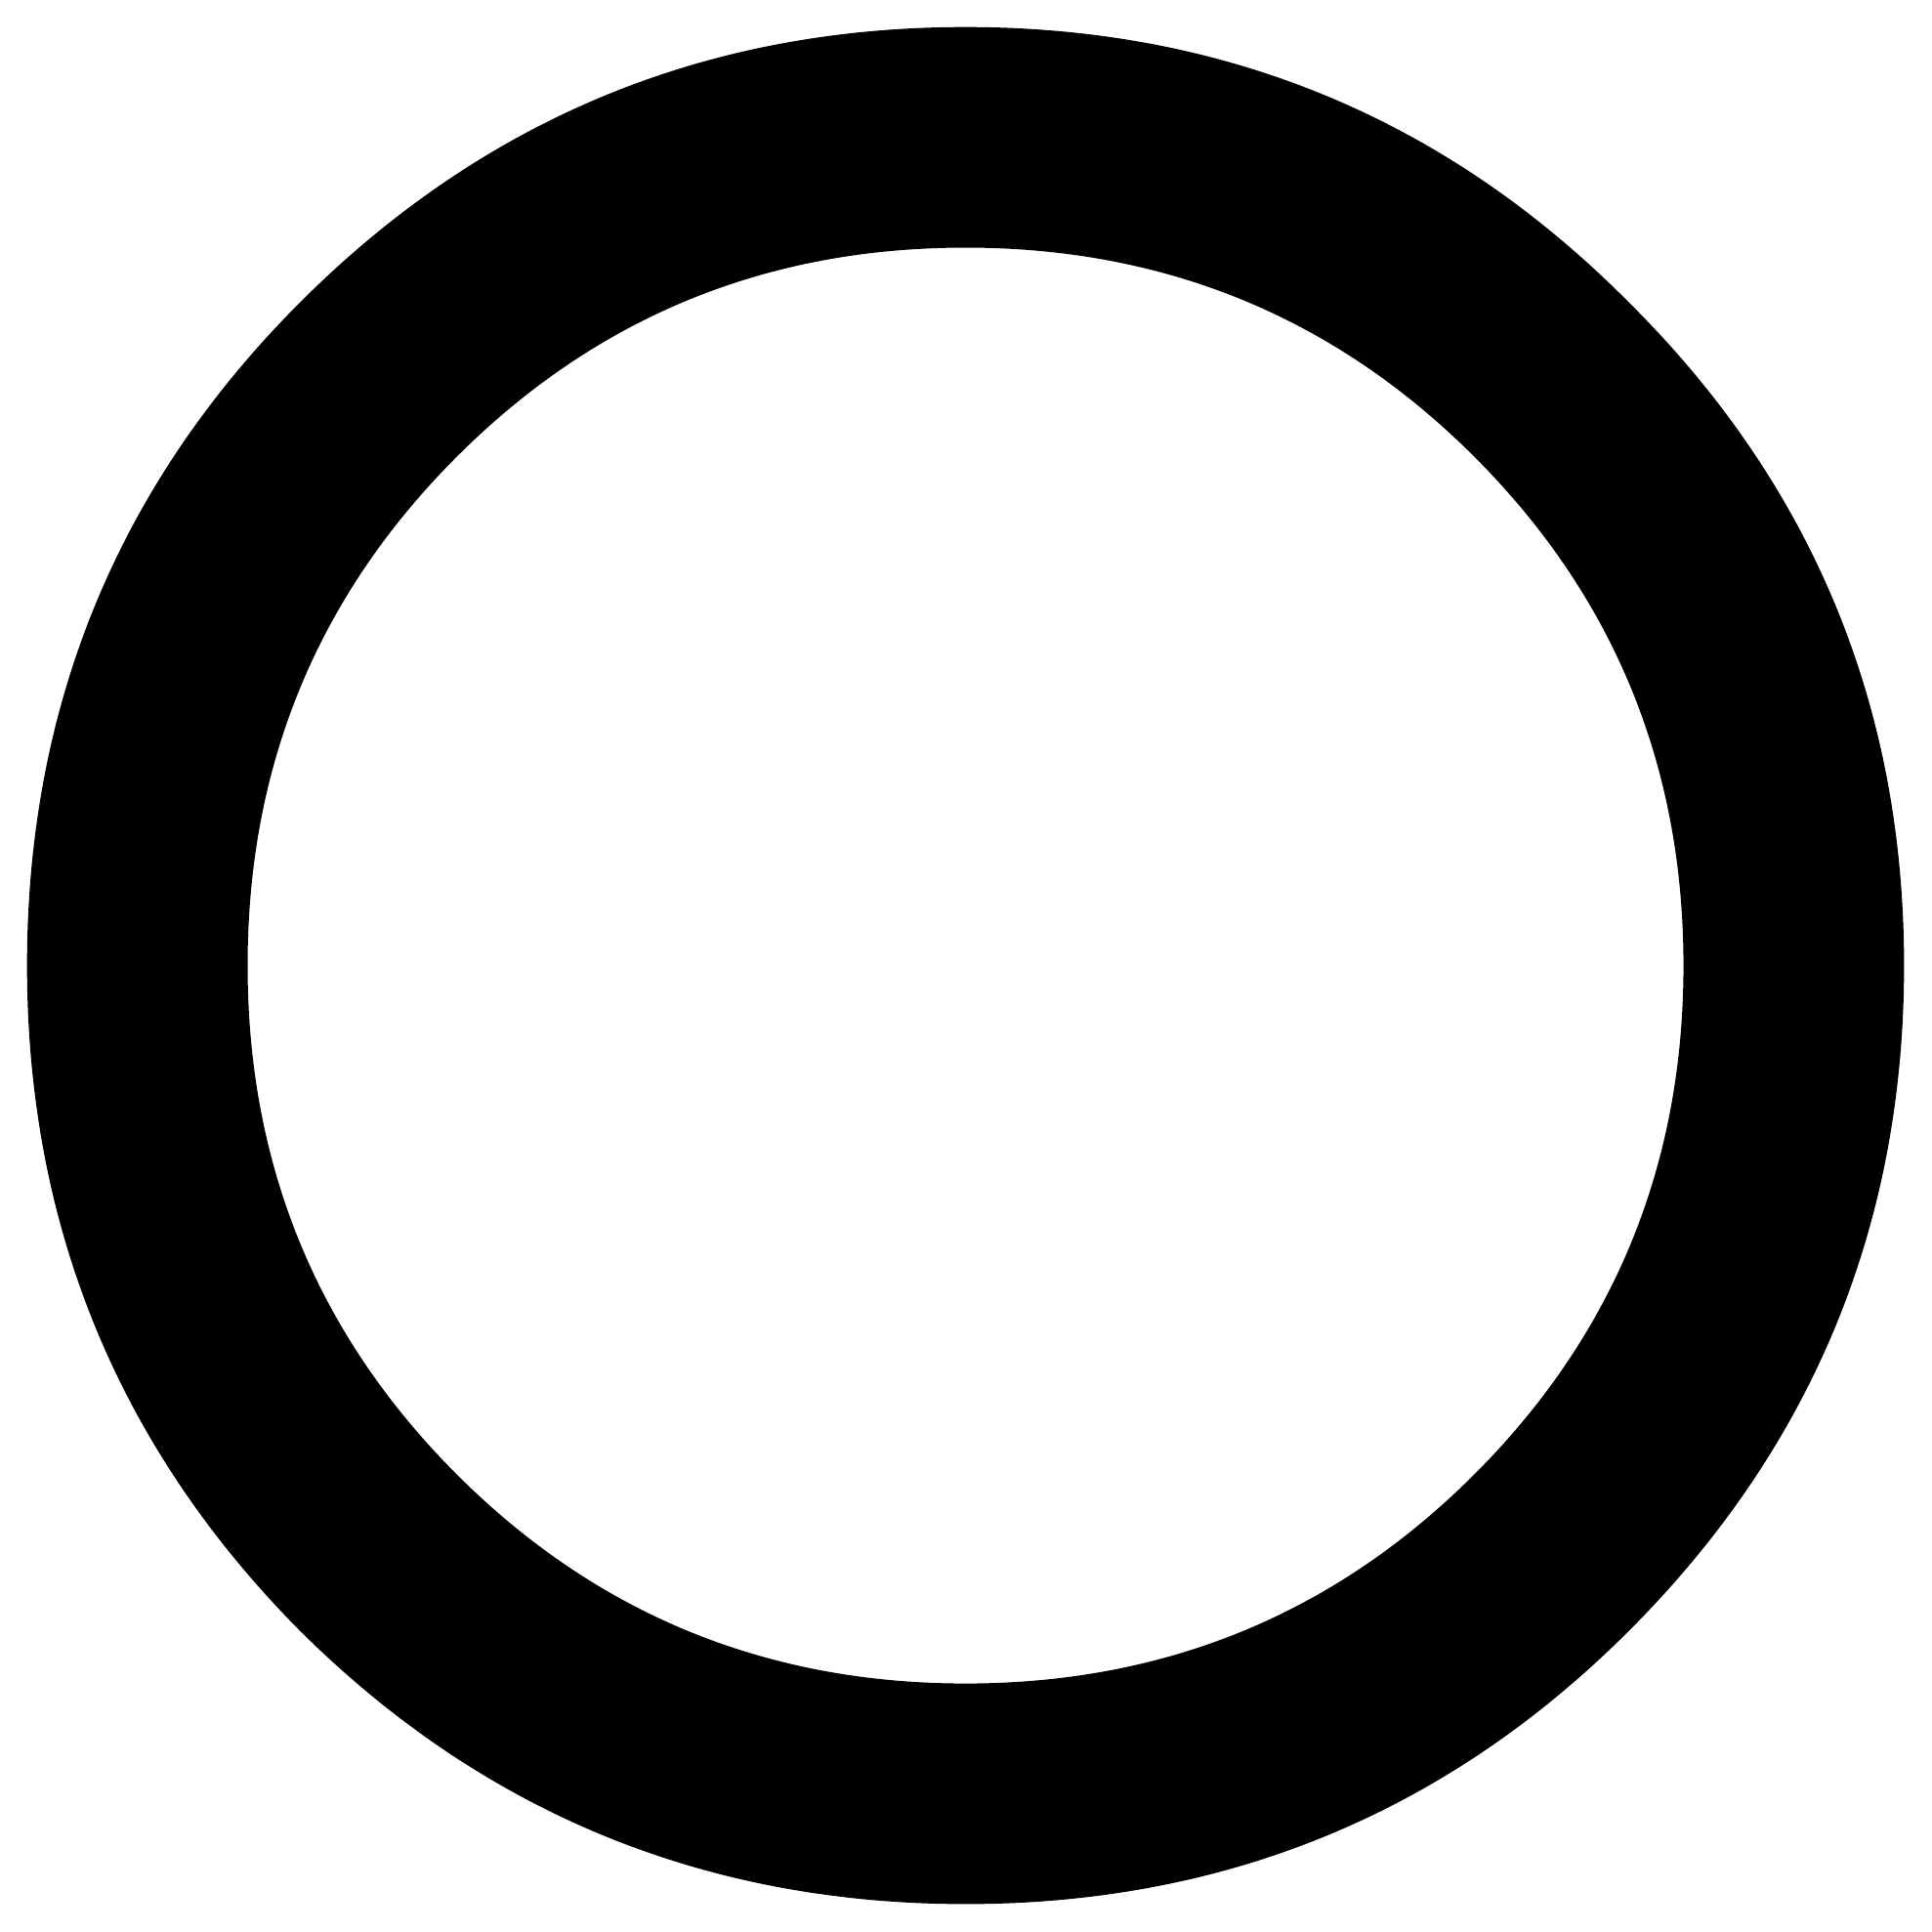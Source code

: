 


\begin{tikzpicture}[y=0.80pt, x=0.80pt, yscale=-1.0, xscale=1.0, inner sep=0pt, outer sep=0pt]
\begin{scope}[shift={(100.0,1706.0)},nonzero rule]
  \path[draw=.,fill=.,line width=1.600pt] (906.0,-582.0) .. controls
    (906.0,-462.0) and (863.667,-359.667) .. (779.0,-275.0) ..
    controls (695.0,-191.0) and (593.0,-149.0) .. (473.0,-149.0)
    .. controls (353.0,-149.0) and (250.667,-191.0) ..
    (166.0,-275.0) .. controls (82.0,-359.667) and (40.0,-462.0)
    .. (40.0,-582.0) .. controls (40.0,-702.0) and (82.0,-804.0)
    .. (166.0,-888.0) .. controls (250.667,-972.667) and
    (353.0,-1015.0) .. (473.0,-1015.0) .. controls
    (593.0,-1015.0) and (695.0,-972.667) .. (779.0,-888.0) ..
    controls (863.667,-804.0) and (906.0,-702.0) .. (906.0,-582.0)
    -- cycle(806.0,-582.0) .. controls (806.0,-674.667) and
    (773.667,-753.333) .. (709.0,-818.0) .. controls (644.333,-882.667)
    and (565.667,-915.0) .. (473.0,-915.0) .. controls
    (380.333,-915.0) and (301.667,-882.667) .. (237.0,-818.0) ..
    controls (172.333,-753.333) and (140.0,-674.667) .. (140.0,-582.0)
    .. controls (140.0,-489.333) and (172.333,-410.667) ..
    (237.0,-346.0) .. controls (301.667,-281.333) and (380.333,-249.0)
    .. (473.0,-249.0) .. controls (565.667,-249.0) and
    (644.333,-281.333) .. (709.0,-346.0) .. controls (773.667,-410.667)
    and (806.0,-489.333) .. (806.0,-582.0) -- cycle;
\end{scope}

\end{tikzpicture}

